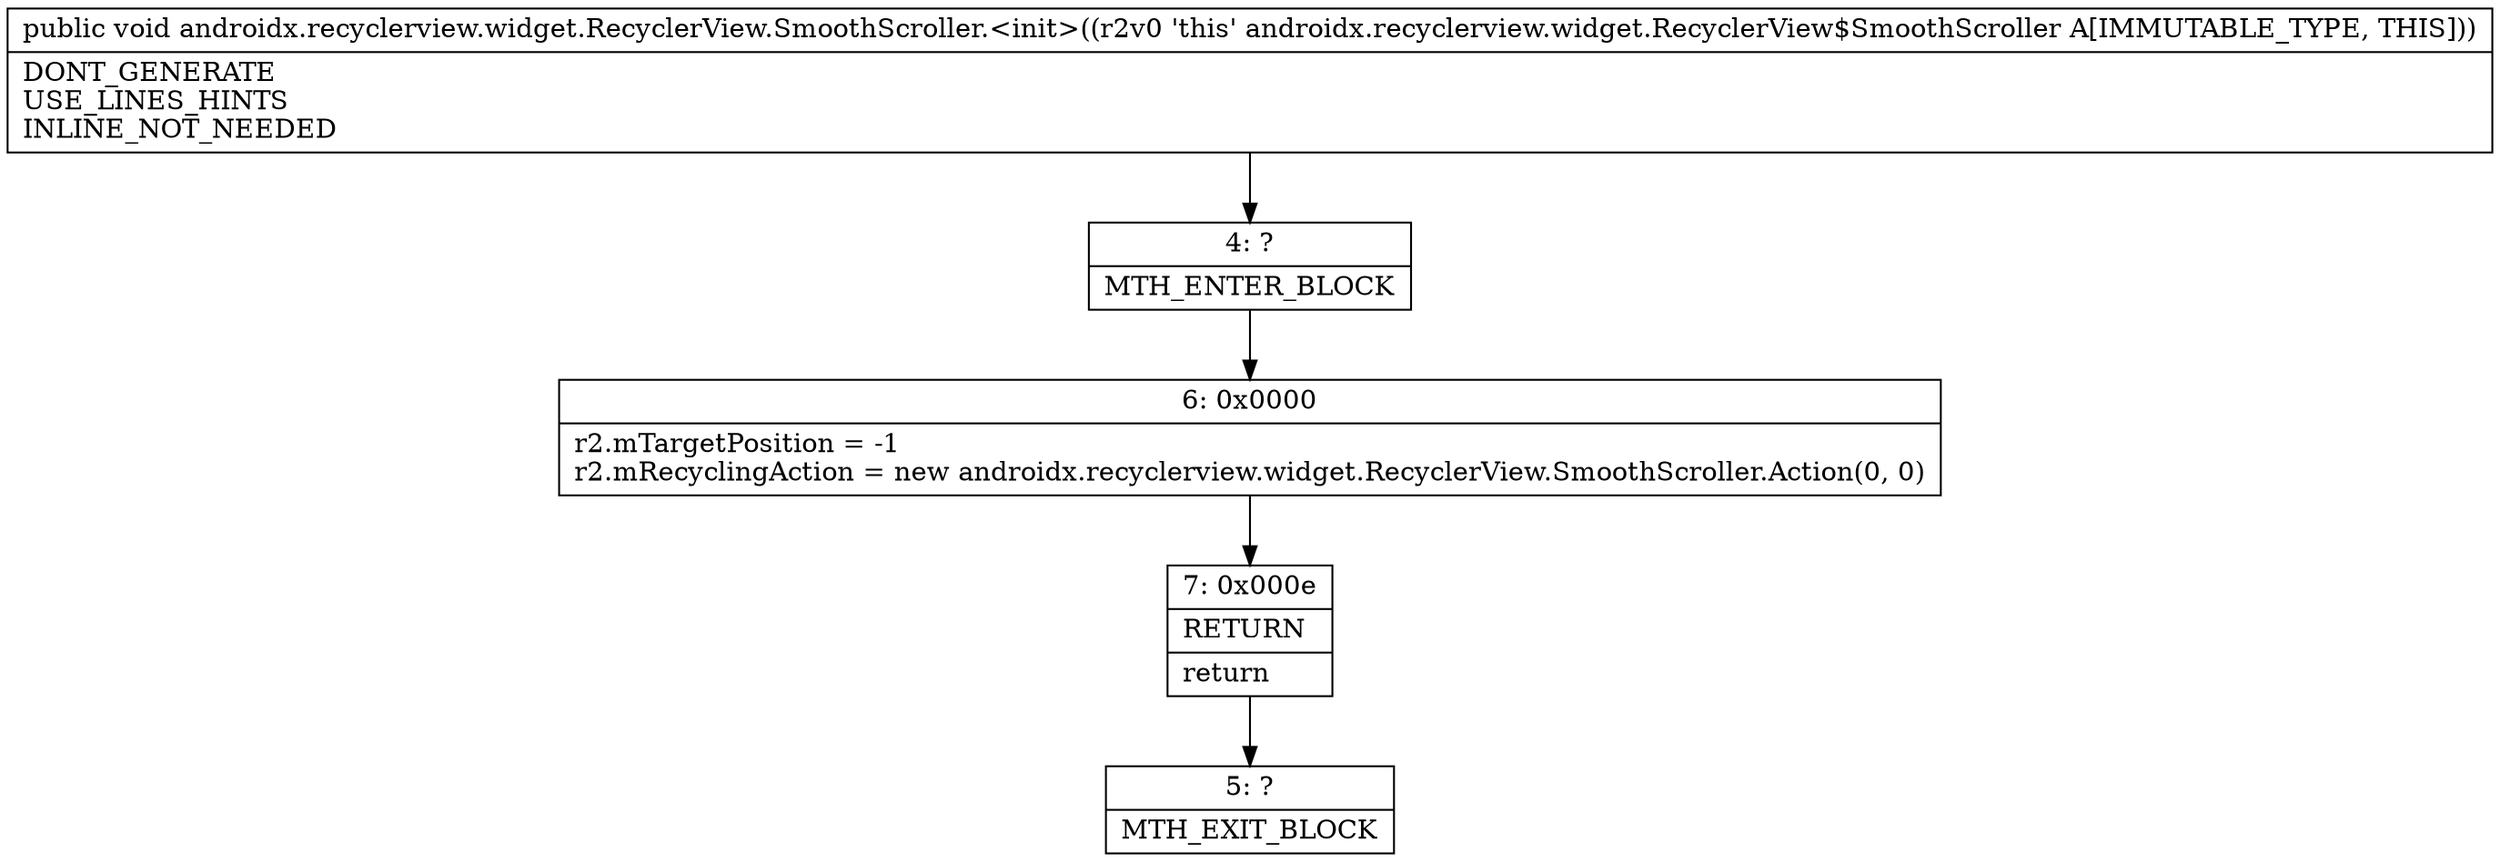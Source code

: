 digraph "CFG forandroidx.recyclerview.widget.RecyclerView.SmoothScroller.\<init\>()V" {
Node_4 [shape=record,label="{4\:\ ?|MTH_ENTER_BLOCK\l}"];
Node_6 [shape=record,label="{6\:\ 0x0000|r2.mTargetPosition = \-1\lr2.mRecyclingAction = new androidx.recyclerview.widget.RecyclerView.SmoothScroller.Action(0, 0)\l}"];
Node_7 [shape=record,label="{7\:\ 0x000e|RETURN\l|return\l}"];
Node_5 [shape=record,label="{5\:\ ?|MTH_EXIT_BLOCK\l}"];
MethodNode[shape=record,label="{public void androidx.recyclerview.widget.RecyclerView.SmoothScroller.\<init\>((r2v0 'this' androidx.recyclerview.widget.RecyclerView$SmoothScroller A[IMMUTABLE_TYPE, THIS]))  | DONT_GENERATE\lUSE_LINES_HINTS\lINLINE_NOT_NEEDED\l}"];
MethodNode -> Node_4;Node_4 -> Node_6;
Node_6 -> Node_7;
Node_7 -> Node_5;
}

